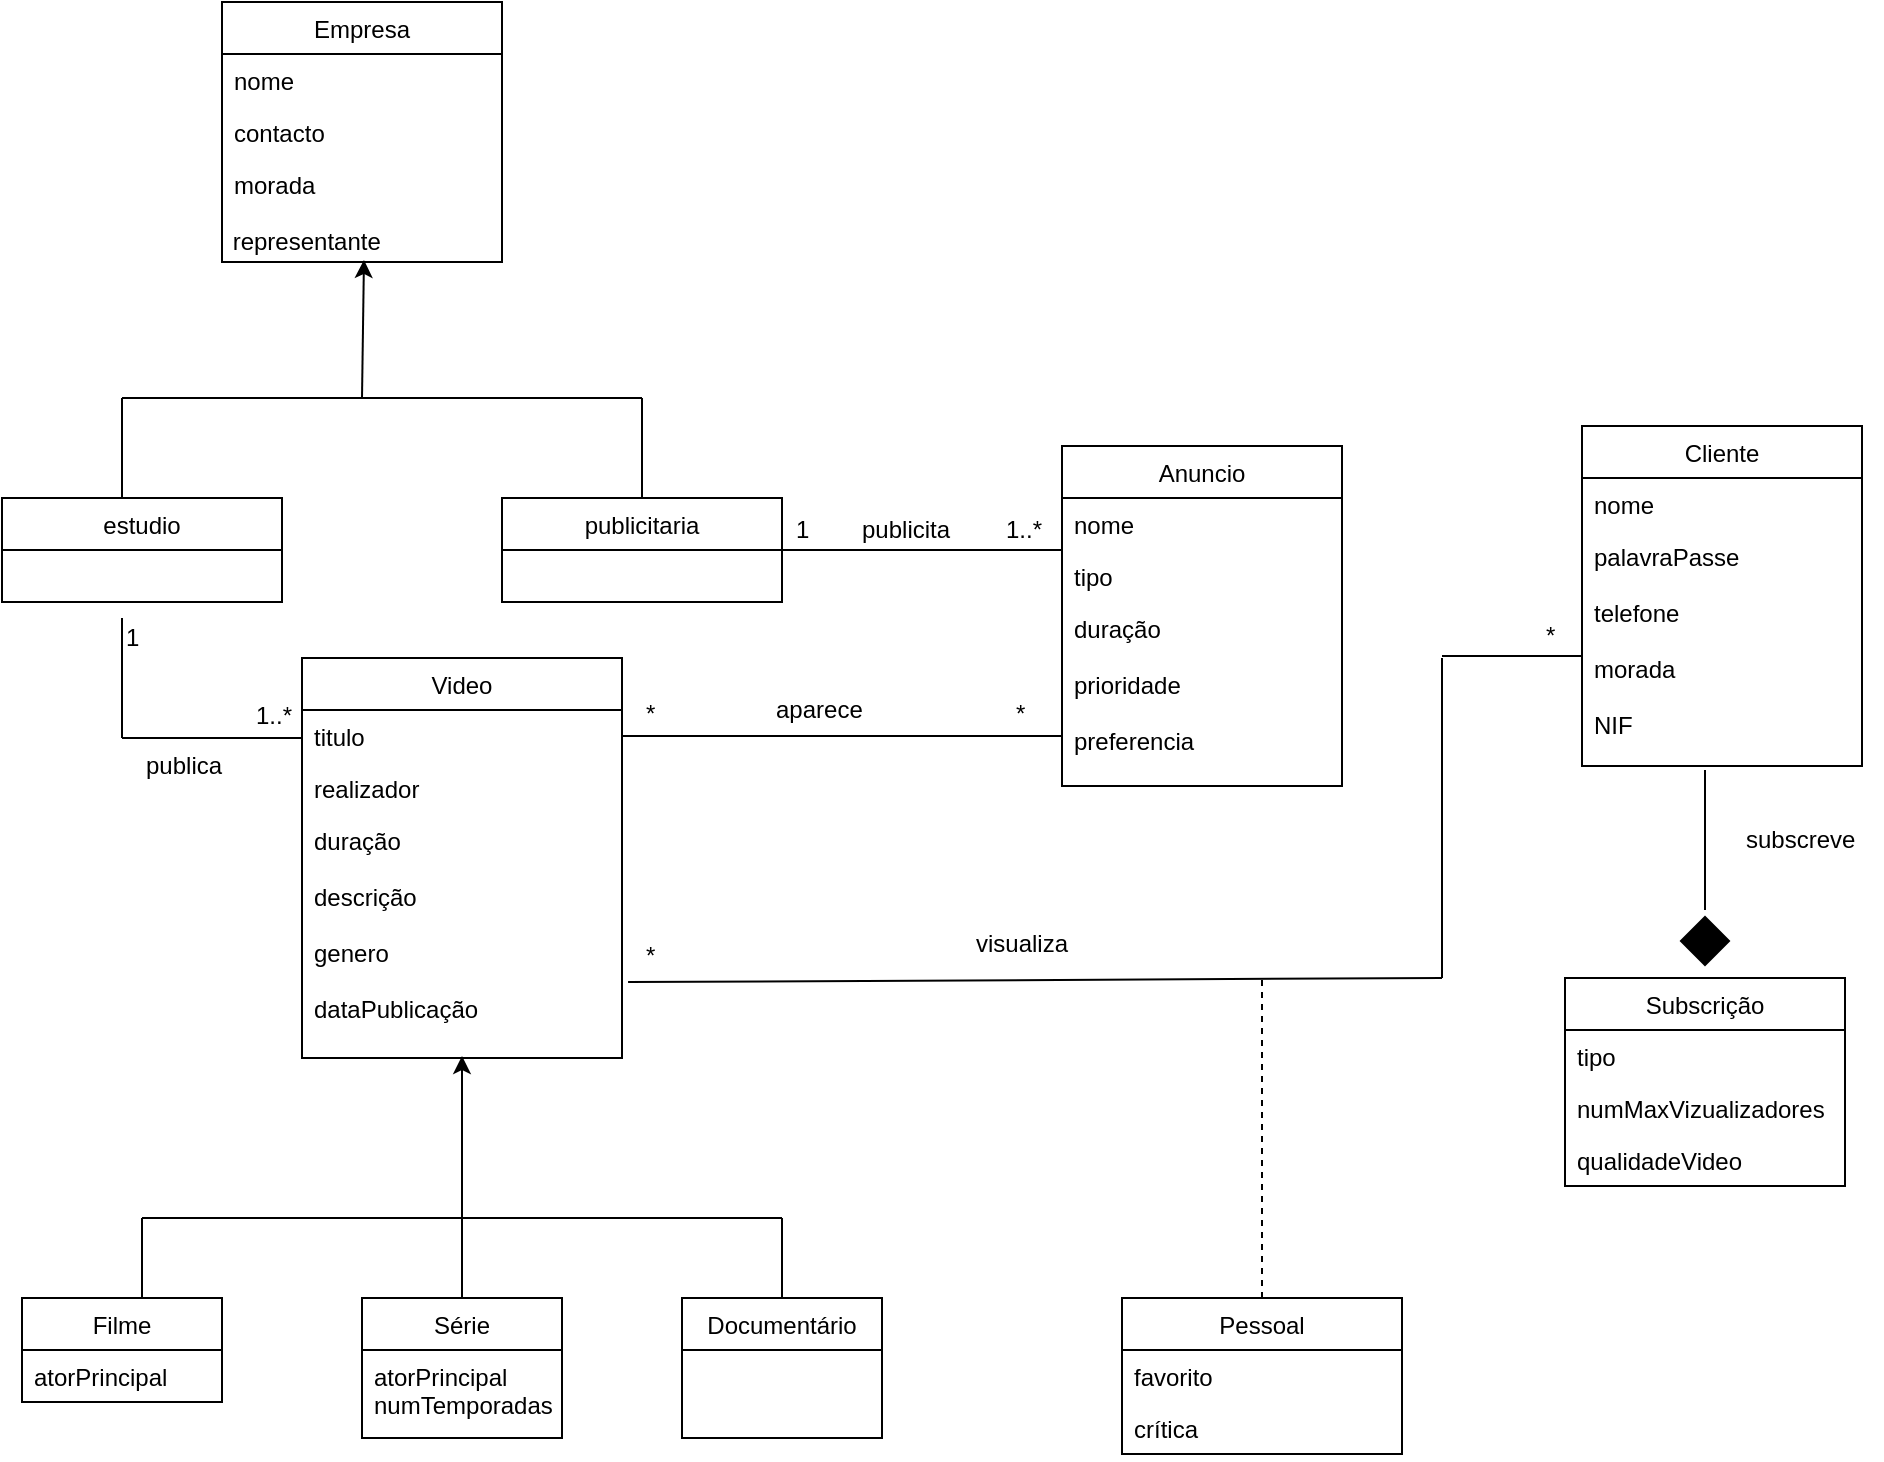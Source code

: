 <mxfile version="10.4.5" type="google"><diagram id="0zWcMDXWzIiZSl8iZBDH" name="Page-1"><mxGraphModel dx="914" dy="616" grid="1" gridSize="10" guides="1" tooltips="1" connect="1" arrows="1" fold="1" page="1" pageScale="1" pageWidth="850" pageHeight="1100" math="0" shadow="0"><root><mxCell id="0"/><mxCell id="1" parent="0"/><mxCell id="ltjEqBiw-LmEj6vgdI5S-1" value="Empresa" style="swimlane;fontStyle=0;childLayout=stackLayout;horizontal=1;startSize=26;fillColor=none;horizontalStack=0;resizeParent=1;resizeParentMax=0;resizeLast=0;collapsible=1;marginBottom=0;" vertex="1" parent="1"><mxGeometry x="120" y="72" width="140" height="130" as="geometry"/></mxCell><mxCell id="ltjEqBiw-LmEj6vgdI5S-2" value="nome" style="text;strokeColor=none;fillColor=none;align=left;verticalAlign=top;spacingLeft=4;spacingRight=4;overflow=hidden;rotatable=0;points=[[0,0.5],[1,0.5]];portConstraint=eastwest;" vertex="1" parent="ltjEqBiw-LmEj6vgdI5S-1"><mxGeometry y="26" width="140" height="26" as="geometry"/></mxCell><mxCell id="ltjEqBiw-LmEj6vgdI5S-3" value="contacto" style="text;strokeColor=none;fillColor=none;align=left;verticalAlign=top;spacingLeft=4;spacingRight=4;overflow=hidden;rotatable=0;points=[[0,0.5],[1,0.5]];portConstraint=eastwest;" vertex="1" parent="ltjEqBiw-LmEj6vgdI5S-1"><mxGeometry y="52" width="140" height="26" as="geometry"/></mxCell><mxCell id="ltjEqBiw-LmEj6vgdI5S-4" value="morada&#10;" style="text;strokeColor=none;fillColor=none;align=left;verticalAlign=top;spacingLeft=4;spacingRight=4;overflow=hidden;rotatable=0;points=[[0,0.5],[1,0.5]];portConstraint=eastwest;" vertex="1" parent="ltjEqBiw-LmEj6vgdI5S-1"><mxGeometry y="78" width="140" height="32" as="geometry"/></mxCell><mxCell id="ltjEqBiw-LmEj6vgdI5S-5" value="&amp;nbsp;representante" style="text;html=1;resizable=0;points=[];autosize=1;align=left;verticalAlign=top;spacingTop=-4;" vertex="1" parent="ltjEqBiw-LmEj6vgdI5S-1"><mxGeometry y="110" width="140" height="20" as="geometry"/></mxCell><mxCell id="ltjEqBiw-LmEj6vgdI5S-8" value="" style="endArrow=none;html=1;" edge="1" parent="1"><mxGeometry width="50" height="50" relative="1" as="geometry"><mxPoint x="70" y="270" as="sourcePoint"/><mxPoint x="330" y="270" as="targetPoint"/></mxGeometry></mxCell><mxCell id="ltjEqBiw-LmEj6vgdI5S-9" value="" style="endArrow=classic;html=1;entryX=0.507;entryY=0.95;entryDx=0;entryDy=0;entryPerimeter=0;" edge="1" parent="1" target="ltjEqBiw-LmEj6vgdI5S-5"><mxGeometry width="50" height="50" relative="1" as="geometry"><mxPoint x="190" y="270" as="sourcePoint"/><mxPoint x="190" y="210" as="targetPoint"/></mxGeometry></mxCell><mxCell id="ltjEqBiw-LmEj6vgdI5S-10" value="" style="endArrow=none;html=1;" edge="1" parent="1"><mxGeometry width="50" height="50" relative="1" as="geometry"><mxPoint x="70" y="320" as="sourcePoint"/><mxPoint x="70" y="270" as="targetPoint"/></mxGeometry></mxCell><mxCell id="ltjEqBiw-LmEj6vgdI5S-11" value="" style="endArrow=none;html=1;" edge="1" parent="1"><mxGeometry width="50" height="50" relative="1" as="geometry"><mxPoint x="330" y="320" as="sourcePoint"/><mxPoint x="330" y="270" as="targetPoint"/></mxGeometry></mxCell><mxCell id="ltjEqBiw-LmEj6vgdI5S-12" value="estudio" style="swimlane;fontStyle=0;childLayout=stackLayout;horizontal=1;startSize=26;fillColor=none;horizontalStack=0;resizeParent=1;resizeParentMax=0;resizeLast=0;collapsible=1;marginBottom=0;" vertex="1" parent="1"><mxGeometry x="10" y="320" width="140" height="52" as="geometry"/></mxCell><mxCell id="ltjEqBiw-LmEj6vgdI5S-16" value="publicitaria" style="swimlane;fontStyle=0;childLayout=stackLayout;horizontal=1;startSize=26;fillColor=none;horizontalStack=0;resizeParent=1;resizeParentMax=0;resizeLast=0;collapsible=1;marginBottom=0;" vertex="1" parent="1"><mxGeometry x="260" y="320" width="140" height="52" as="geometry"/></mxCell><mxCell id="ltjEqBiw-LmEj6vgdI5S-17" value="" style="endArrow=none;html=1;exitX=1;exitY=0.5;exitDx=0;exitDy=0;" edge="1" parent="1" source="ltjEqBiw-LmEj6vgdI5S-16"><mxGeometry width="50" height="50" relative="1" as="geometry"><mxPoint x="10" y="440" as="sourcePoint"/><mxPoint x="540" y="346" as="targetPoint"/></mxGeometry></mxCell><mxCell id="ltjEqBiw-LmEj6vgdI5S-18" value="publicita" style="text;html=1;resizable=0;points=[];autosize=1;align=left;verticalAlign=top;spacingTop=-4;" vertex="1" parent="1"><mxGeometry x="437.5" y="326" width="60" height="20" as="geometry"/></mxCell><mxCell id="ltjEqBiw-LmEj6vgdI5S-19" value="1&lt;br&gt;&lt;br&gt;" style="text;html=1;resizable=0;points=[];autosize=1;align=left;verticalAlign=top;spacingTop=-4;" vertex="1" parent="1"><mxGeometry x="405" y="326" width="20" height="30" as="geometry"/></mxCell><mxCell id="ltjEqBiw-LmEj6vgdI5S-20" value="Anuncio" style="swimlane;fontStyle=0;childLayout=stackLayout;horizontal=1;startSize=26;fillColor=none;horizontalStack=0;resizeParent=1;resizeParentMax=0;resizeLast=0;collapsible=1;marginBottom=0;" vertex="1" parent="1"><mxGeometry x="540" y="294" width="140" height="170" as="geometry"/></mxCell><mxCell id="ltjEqBiw-LmEj6vgdI5S-21" value="nome" style="text;strokeColor=none;fillColor=none;align=left;verticalAlign=top;spacingLeft=4;spacingRight=4;overflow=hidden;rotatable=0;points=[[0,0.5],[1,0.5]];portConstraint=eastwest;" vertex="1" parent="ltjEqBiw-LmEj6vgdI5S-20"><mxGeometry y="26" width="140" height="26" as="geometry"/></mxCell><mxCell id="ltjEqBiw-LmEj6vgdI5S-22" value="tipo" style="text;strokeColor=none;fillColor=none;align=left;verticalAlign=top;spacingLeft=4;spacingRight=4;overflow=hidden;rotatable=0;points=[[0,0.5],[1,0.5]];portConstraint=eastwest;" vertex="1" parent="ltjEqBiw-LmEj6vgdI5S-20"><mxGeometry y="52" width="140" height="26" as="geometry"/></mxCell><mxCell id="ltjEqBiw-LmEj6vgdI5S-23" value="duração&#10;&#10;prioridade&#10;&#10;preferencia&#10;" style="text;strokeColor=none;fillColor=none;align=left;verticalAlign=top;spacingLeft=4;spacingRight=4;overflow=hidden;rotatable=0;points=[[0,0.5],[1,0.5]];portConstraint=eastwest;" vertex="1" parent="ltjEqBiw-LmEj6vgdI5S-20"><mxGeometry y="78" width="140" height="92" as="geometry"/></mxCell><mxCell id="ltjEqBiw-LmEj6vgdI5S-27" value="" style="endArrow=none;html=1;" edge="1" parent="1"><mxGeometry width="50" height="50" relative="1" as="geometry"><mxPoint x="70" y="440" as="sourcePoint"/><mxPoint x="70" y="380" as="targetPoint"/></mxGeometry></mxCell><mxCell id="ltjEqBiw-LmEj6vgdI5S-28" value="" style="endArrow=none;html=1;" edge="1" parent="1"><mxGeometry width="50" height="50" relative="1" as="geometry"><mxPoint x="70" y="440" as="sourcePoint"/><mxPoint x="160" y="440" as="targetPoint"/></mxGeometry></mxCell><mxCell id="ltjEqBiw-LmEj6vgdI5S-30" value="Video" style="swimlane;fontStyle=0;childLayout=stackLayout;horizontal=1;startSize=26;fillColor=none;horizontalStack=0;resizeParent=1;resizeParentMax=0;resizeLast=0;collapsible=1;marginBottom=0;" vertex="1" parent="1"><mxGeometry x="160" y="400" width="160" height="200" as="geometry"/></mxCell><mxCell id="ltjEqBiw-LmEj6vgdI5S-31" value="titulo" style="text;strokeColor=none;fillColor=none;align=left;verticalAlign=top;spacingLeft=4;spacingRight=4;overflow=hidden;rotatable=0;points=[[0,0.5],[1,0.5]];portConstraint=eastwest;" vertex="1" parent="ltjEqBiw-LmEj6vgdI5S-30"><mxGeometry y="26" width="160" height="26" as="geometry"/></mxCell><mxCell id="ltjEqBiw-LmEj6vgdI5S-32" value="realizador" style="text;strokeColor=none;fillColor=none;align=left;verticalAlign=top;spacingLeft=4;spacingRight=4;overflow=hidden;rotatable=0;points=[[0,0.5],[1,0.5]];portConstraint=eastwest;" vertex="1" parent="ltjEqBiw-LmEj6vgdI5S-30"><mxGeometry y="52" width="160" height="26" as="geometry"/></mxCell><mxCell id="ltjEqBiw-LmEj6vgdI5S-33" value="duração&#10;&#10;descrição&#10;&#10;genero&#10;&#10;dataPublicação&#10;&#10;&#10;" style="text;strokeColor=none;fillColor=none;align=left;verticalAlign=top;spacingLeft=4;spacingRight=4;overflow=hidden;rotatable=0;points=[[0,0.5],[1,0.5]];portConstraint=eastwest;" vertex="1" parent="ltjEqBiw-LmEj6vgdI5S-30"><mxGeometry y="78" width="160" height="122" as="geometry"/></mxCell><mxCell id="ltjEqBiw-LmEj6vgdI5S-34" value="publica" style="text;html=1;resizable=0;points=[];autosize=1;align=left;verticalAlign=top;spacingTop=-4;" vertex="1" parent="1"><mxGeometry x="80" y="444" width="50" height="20" as="geometry"/></mxCell><mxCell id="ltjEqBiw-LmEj6vgdI5S-35" value="1" style="text;html=1;resizable=0;points=[];autosize=1;align=left;verticalAlign=top;spacingTop=-4;" vertex="1" parent="1"><mxGeometry x="70" y="380" width="20" height="20" as="geometry"/></mxCell><mxCell id="ltjEqBiw-LmEj6vgdI5S-36" value="1..*" style="text;html=1;resizable=0;points=[];autosize=1;align=left;verticalAlign=top;spacingTop=-4;" vertex="1" parent="1"><mxGeometry x="135" y="419" width="30" height="20" as="geometry"/></mxCell><mxCell id="ltjEqBiw-LmEj6vgdI5S-37" value="" style="endArrow=classic;html=1;entryX=0.5;entryY=0.992;entryDx=0;entryDy=0;entryPerimeter=0;" edge="1" parent="1" target="ltjEqBiw-LmEj6vgdI5S-33"><mxGeometry width="50" height="50" relative="1" as="geometry"><mxPoint x="240" y="680" as="sourcePoint"/><mxPoint x="260" y="620" as="targetPoint"/></mxGeometry></mxCell><mxCell id="ltjEqBiw-LmEj6vgdI5S-38" value="" style="endArrow=none;html=1;" edge="1" parent="1"><mxGeometry width="50" height="50" relative="1" as="geometry"><mxPoint x="80" y="680" as="sourcePoint"/><mxPoint x="400" y="680" as="targetPoint"/></mxGeometry></mxCell><mxCell id="ltjEqBiw-LmEj6vgdI5S-39" value="" style="endArrow=none;html=1;" edge="1" parent="1"><mxGeometry width="50" height="50" relative="1" as="geometry"><mxPoint x="80" y="720" as="sourcePoint"/><mxPoint x="80" y="680" as="targetPoint"/></mxGeometry></mxCell><mxCell id="ltjEqBiw-LmEj6vgdI5S-40" value="" style="endArrow=none;html=1;" edge="1" parent="1"><mxGeometry width="50" height="50" relative="1" as="geometry"><mxPoint x="240" y="720" as="sourcePoint"/><mxPoint x="240" y="680" as="targetPoint"/><Array as="points"><mxPoint x="240" y="700"/></Array></mxGeometry></mxCell><mxCell id="ltjEqBiw-LmEj6vgdI5S-41" value="" style="endArrow=none;html=1;" edge="1" parent="1"><mxGeometry width="50" height="50" relative="1" as="geometry"><mxPoint x="400" y="720" as="sourcePoint"/><mxPoint x="400" y="680" as="targetPoint"/><Array as="points"/></mxGeometry></mxCell><mxCell id="ltjEqBiw-LmEj6vgdI5S-42" value="Filme" style="swimlane;fontStyle=0;childLayout=stackLayout;horizontal=1;startSize=26;fillColor=none;horizontalStack=0;resizeParent=1;resizeParentMax=0;resizeLast=0;collapsible=1;marginBottom=0;" vertex="1" parent="1"><mxGeometry x="20" y="720" width="100" height="52" as="geometry"/></mxCell><mxCell id="ltjEqBiw-LmEj6vgdI5S-43" value="atorPrincipal" style="text;strokeColor=none;fillColor=none;align=left;verticalAlign=top;spacingLeft=4;spacingRight=4;overflow=hidden;rotatable=0;points=[[0,0.5],[1,0.5]];portConstraint=eastwest;" vertex="1" parent="ltjEqBiw-LmEj6vgdI5S-42"><mxGeometry y="26" width="100" height="26" as="geometry"/></mxCell><mxCell id="ltjEqBiw-LmEj6vgdI5S-46" value="Série" style="swimlane;fontStyle=0;childLayout=stackLayout;horizontal=1;startSize=26;fillColor=none;horizontalStack=0;resizeParent=1;resizeParentMax=0;resizeLast=0;collapsible=1;marginBottom=0;" vertex="1" parent="1"><mxGeometry x="190" y="720" width="100" height="70" as="geometry"/></mxCell><mxCell id="ltjEqBiw-LmEj6vgdI5S-47" value="atorPrincipal&#10;numTemporadas&#10;" style="text;strokeColor=none;fillColor=none;align=left;verticalAlign=top;spacingLeft=4;spacingRight=4;overflow=hidden;rotatable=0;points=[[0,0.5],[1,0.5]];portConstraint=eastwest;" vertex="1" parent="ltjEqBiw-LmEj6vgdI5S-46"><mxGeometry y="26" width="100" height="44" as="geometry"/></mxCell><mxCell id="ltjEqBiw-LmEj6vgdI5S-48" value="Documentário" style="swimlane;fontStyle=0;childLayout=stackLayout;horizontal=1;startSize=26;fillColor=none;horizontalStack=0;resizeParent=1;resizeParentMax=0;resizeLast=0;collapsible=1;marginBottom=0;" vertex="1" parent="1"><mxGeometry x="350" y="720" width="100" height="70" as="geometry"/></mxCell><mxCell id="ltjEqBiw-LmEj6vgdI5S-51" value="" style="endArrow=none;html=1;exitX=1;exitY=0.5;exitDx=0;exitDy=0;" edge="1" parent="1" source="ltjEqBiw-LmEj6vgdI5S-31"><mxGeometry width="50" height="50" relative="1" as="geometry"><mxPoint x="320" y="460" as="sourcePoint"/><mxPoint x="540" y="439" as="targetPoint"/></mxGeometry></mxCell><mxCell id="ltjEqBiw-LmEj6vgdI5S-52" value="aparece" style="text;html=1;resizable=0;points=[];autosize=1;align=left;verticalAlign=top;spacingTop=-4;" vertex="1" parent="1"><mxGeometry x="395" y="416" width="60" height="20" as="geometry"/></mxCell><mxCell id="ltjEqBiw-LmEj6vgdI5S-53" value="1..*" style="text;html=1;resizable=0;points=[];autosize=1;align=left;verticalAlign=top;spacingTop=-4;" vertex="1" parent="1"><mxGeometry x="510" y="326" width="30" height="20" as="geometry"/></mxCell><mxCell id="ltjEqBiw-LmEj6vgdI5S-54" value="*" style="text;html=1;resizable=0;points=[];autosize=1;align=left;verticalAlign=top;spacingTop=-4;" vertex="1" parent="1"><mxGeometry x="330" y="418" width="20" height="20" as="geometry"/></mxCell><mxCell id="ltjEqBiw-LmEj6vgdI5S-55" value="*" style="text;html=1;resizable=0;points=[];autosize=1;align=left;verticalAlign=top;spacingTop=-4;" vertex="1" parent="1"><mxGeometry x="515" y="418" width="20" height="20" as="geometry"/></mxCell><mxCell id="ltjEqBiw-LmEj6vgdI5S-56" value="Cliente" style="swimlane;fontStyle=0;childLayout=stackLayout;horizontal=1;startSize=26;fillColor=none;horizontalStack=0;resizeParent=1;resizeParentMax=0;resizeLast=0;collapsible=1;marginBottom=0;" vertex="1" parent="1"><mxGeometry x="800" y="284" width="140" height="170" as="geometry"/></mxCell><mxCell id="ltjEqBiw-LmEj6vgdI5S-57" value="nome" style="text;strokeColor=none;fillColor=none;align=left;verticalAlign=top;spacingLeft=4;spacingRight=4;overflow=hidden;rotatable=0;points=[[0,0.5],[1,0.5]];portConstraint=eastwest;" vertex="1" parent="ltjEqBiw-LmEj6vgdI5S-56"><mxGeometry y="26" width="140" height="26" as="geometry"/></mxCell><mxCell id="ltjEqBiw-LmEj6vgdI5S-58" value="palavraPasse&#10;&#10;telefone&#10;&#10;morada&#10;&#10;NIF&#10;" style="text;strokeColor=none;fillColor=none;align=left;verticalAlign=top;spacingLeft=4;spacingRight=4;overflow=hidden;rotatable=0;points=[[0,0.5],[1,0.5]];portConstraint=eastwest;" vertex="1" parent="ltjEqBiw-LmEj6vgdI5S-56"><mxGeometry y="52" width="140" height="118" as="geometry"/></mxCell><mxCell id="ltjEqBiw-LmEj6vgdI5S-61" value="" style="endArrow=none;html=1;" edge="1" parent="1"><mxGeometry width="50" height="50" relative="1" as="geometry"><mxPoint x="861.5" y="526" as="sourcePoint"/><mxPoint x="861.5" y="456" as="targetPoint"/></mxGeometry></mxCell><mxCell id="ltjEqBiw-LmEj6vgdI5S-62" value="Subscrição" style="swimlane;fontStyle=0;childLayout=stackLayout;horizontal=1;startSize=26;fillColor=none;horizontalStack=0;resizeParent=1;resizeParentMax=0;resizeLast=0;collapsible=1;marginBottom=0;" vertex="1" parent="1"><mxGeometry x="791.5" y="560" width="140" height="104" as="geometry"/></mxCell><mxCell id="ltjEqBiw-LmEj6vgdI5S-63" value="tipo" style="text;strokeColor=none;fillColor=none;align=left;verticalAlign=top;spacingLeft=4;spacingRight=4;overflow=hidden;rotatable=0;points=[[0,0.5],[1,0.5]];portConstraint=eastwest;" vertex="1" parent="ltjEqBiw-LmEj6vgdI5S-62"><mxGeometry y="26" width="140" height="26" as="geometry"/></mxCell><mxCell id="ltjEqBiw-LmEj6vgdI5S-64" value="numMaxVizualizadores" style="text;strokeColor=none;fillColor=none;align=left;verticalAlign=top;spacingLeft=4;spacingRight=4;overflow=hidden;rotatable=0;points=[[0,0.5],[1,0.5]];portConstraint=eastwest;" vertex="1" parent="ltjEqBiw-LmEj6vgdI5S-62"><mxGeometry y="52" width="140" height="26" as="geometry"/></mxCell><mxCell id="ltjEqBiw-LmEj6vgdI5S-65" value="qualidadeVideo" style="text;strokeColor=none;fillColor=none;align=left;verticalAlign=top;spacingLeft=4;spacingRight=4;overflow=hidden;rotatable=0;points=[[0,0.5],[1,0.5]];portConstraint=eastwest;" vertex="1" parent="ltjEqBiw-LmEj6vgdI5S-62"><mxGeometry y="78" width="140" height="26" as="geometry"/></mxCell><mxCell id="ltjEqBiw-LmEj6vgdI5S-66" value="subscreve" style="text;html=1;resizable=0;points=[];autosize=1;align=left;verticalAlign=top;spacingTop=-4;" vertex="1" parent="1"><mxGeometry x="880" y="481" width="70" height="20" as="geometry"/></mxCell><mxCell id="ltjEqBiw-LmEj6vgdI5S-69" value="" style="whiteSpace=wrap;html=1;aspect=fixed;rotation=45;fillColor=#000000;" vertex="1" parent="1"><mxGeometry x="853" y="533" width="17" height="17" as="geometry"/></mxCell><mxCell id="ltjEqBiw-LmEj6vgdI5S-70" value="" style="endArrow=none;html=1;exitX=1.019;exitY=0.689;exitDx=0;exitDy=0;exitPerimeter=0;" edge="1" parent="1" source="ltjEqBiw-LmEj6vgdI5S-33"><mxGeometry width="50" height="50" relative="1" as="geometry"><mxPoint x="320" y="590" as="sourcePoint"/><mxPoint x="730" y="560" as="targetPoint"/></mxGeometry></mxCell><mxCell id="ltjEqBiw-LmEj6vgdI5S-72" value="" style="endArrow=none;html=1;" edge="1" parent="1"><mxGeometry width="50" height="50" relative="1" as="geometry"><mxPoint x="730" y="560" as="sourcePoint"/><mxPoint x="730" y="400" as="targetPoint"/></mxGeometry></mxCell><mxCell id="ltjEqBiw-LmEj6vgdI5S-73" value="" style="endArrow=none;html=1;" edge="1" parent="1"><mxGeometry width="50" height="50" relative="1" as="geometry"><mxPoint x="730" y="399" as="sourcePoint"/><mxPoint x="800" y="399" as="targetPoint"/></mxGeometry></mxCell><mxCell id="ltjEqBiw-LmEj6vgdI5S-74" value="visualiza&lt;br&gt;&lt;br&gt;" style="text;html=1;resizable=0;points=[];autosize=1;align=left;verticalAlign=top;spacingTop=-4;" vertex="1" parent="1"><mxGeometry x="495" y="533" width="60" height="30" as="geometry"/></mxCell><mxCell id="ltjEqBiw-LmEj6vgdI5S-75" value="*" style="text;html=1;resizable=0;points=[];autosize=1;align=left;verticalAlign=top;spacingTop=-4;" vertex="1" parent="1"><mxGeometry x="330" y="539" width="20" height="20" as="geometry"/></mxCell><mxCell id="ltjEqBiw-LmEj6vgdI5S-76" value="*" style="text;html=1;resizable=0;points=[];autosize=1;align=left;verticalAlign=top;spacingTop=-4;" vertex="1" parent="1"><mxGeometry x="780" y="379" width="20" height="20" as="geometry"/></mxCell><mxCell id="ltjEqBiw-LmEj6vgdI5S-77" value="" style="endArrow=none;dashed=1;html=1;" edge="1" parent="1"><mxGeometry width="50" height="50" relative="1" as="geometry"><mxPoint x="640" y="720" as="sourcePoint"/><mxPoint x="640" y="560" as="targetPoint"/></mxGeometry></mxCell><mxCell id="ltjEqBiw-LmEj6vgdI5S-78" value="Pessoal" style="swimlane;fontStyle=0;childLayout=stackLayout;horizontal=1;startSize=26;fillColor=none;horizontalStack=0;resizeParent=1;resizeParentMax=0;resizeLast=0;collapsible=1;marginBottom=0;" vertex="1" parent="1"><mxGeometry x="570" y="720" width="140" height="78" as="geometry"/></mxCell><mxCell id="ltjEqBiw-LmEj6vgdI5S-79" value="favorito" style="text;strokeColor=none;fillColor=none;align=left;verticalAlign=top;spacingLeft=4;spacingRight=4;overflow=hidden;rotatable=0;points=[[0,0.5],[1,0.5]];portConstraint=eastwest;" vertex="1" parent="ltjEqBiw-LmEj6vgdI5S-78"><mxGeometry y="26" width="140" height="26" as="geometry"/></mxCell><mxCell id="ltjEqBiw-LmEj6vgdI5S-80" value="crítica" style="text;strokeColor=none;fillColor=none;align=left;verticalAlign=top;spacingLeft=4;spacingRight=4;overflow=hidden;rotatable=0;points=[[0,0.5],[1,0.5]];portConstraint=eastwest;" vertex="1" parent="ltjEqBiw-LmEj6vgdI5S-78"><mxGeometry y="52" width="140" height="26" as="geometry"/></mxCell></root></mxGraphModel></diagram></mxfile>